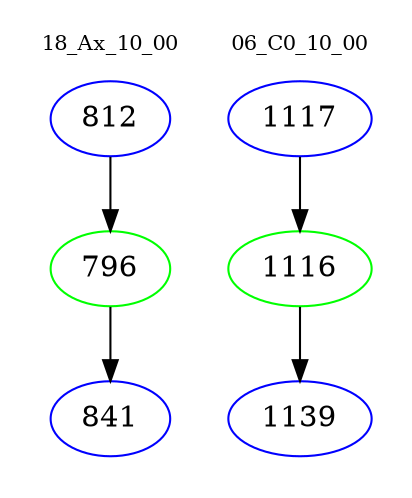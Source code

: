 digraph{
subgraph cluster_0 {
color = white
label = "18_Ax_10_00";
fontsize=10;
T0_812 [label="812", color="blue"]
T0_812 -> T0_796 [color="black"]
T0_796 [label="796", color="green"]
T0_796 -> T0_841 [color="black"]
T0_841 [label="841", color="blue"]
}
subgraph cluster_1 {
color = white
label = "06_C0_10_00";
fontsize=10;
T1_1117 [label="1117", color="blue"]
T1_1117 -> T1_1116 [color="black"]
T1_1116 [label="1116", color="green"]
T1_1116 -> T1_1139 [color="black"]
T1_1139 [label="1139", color="blue"]
}
}
